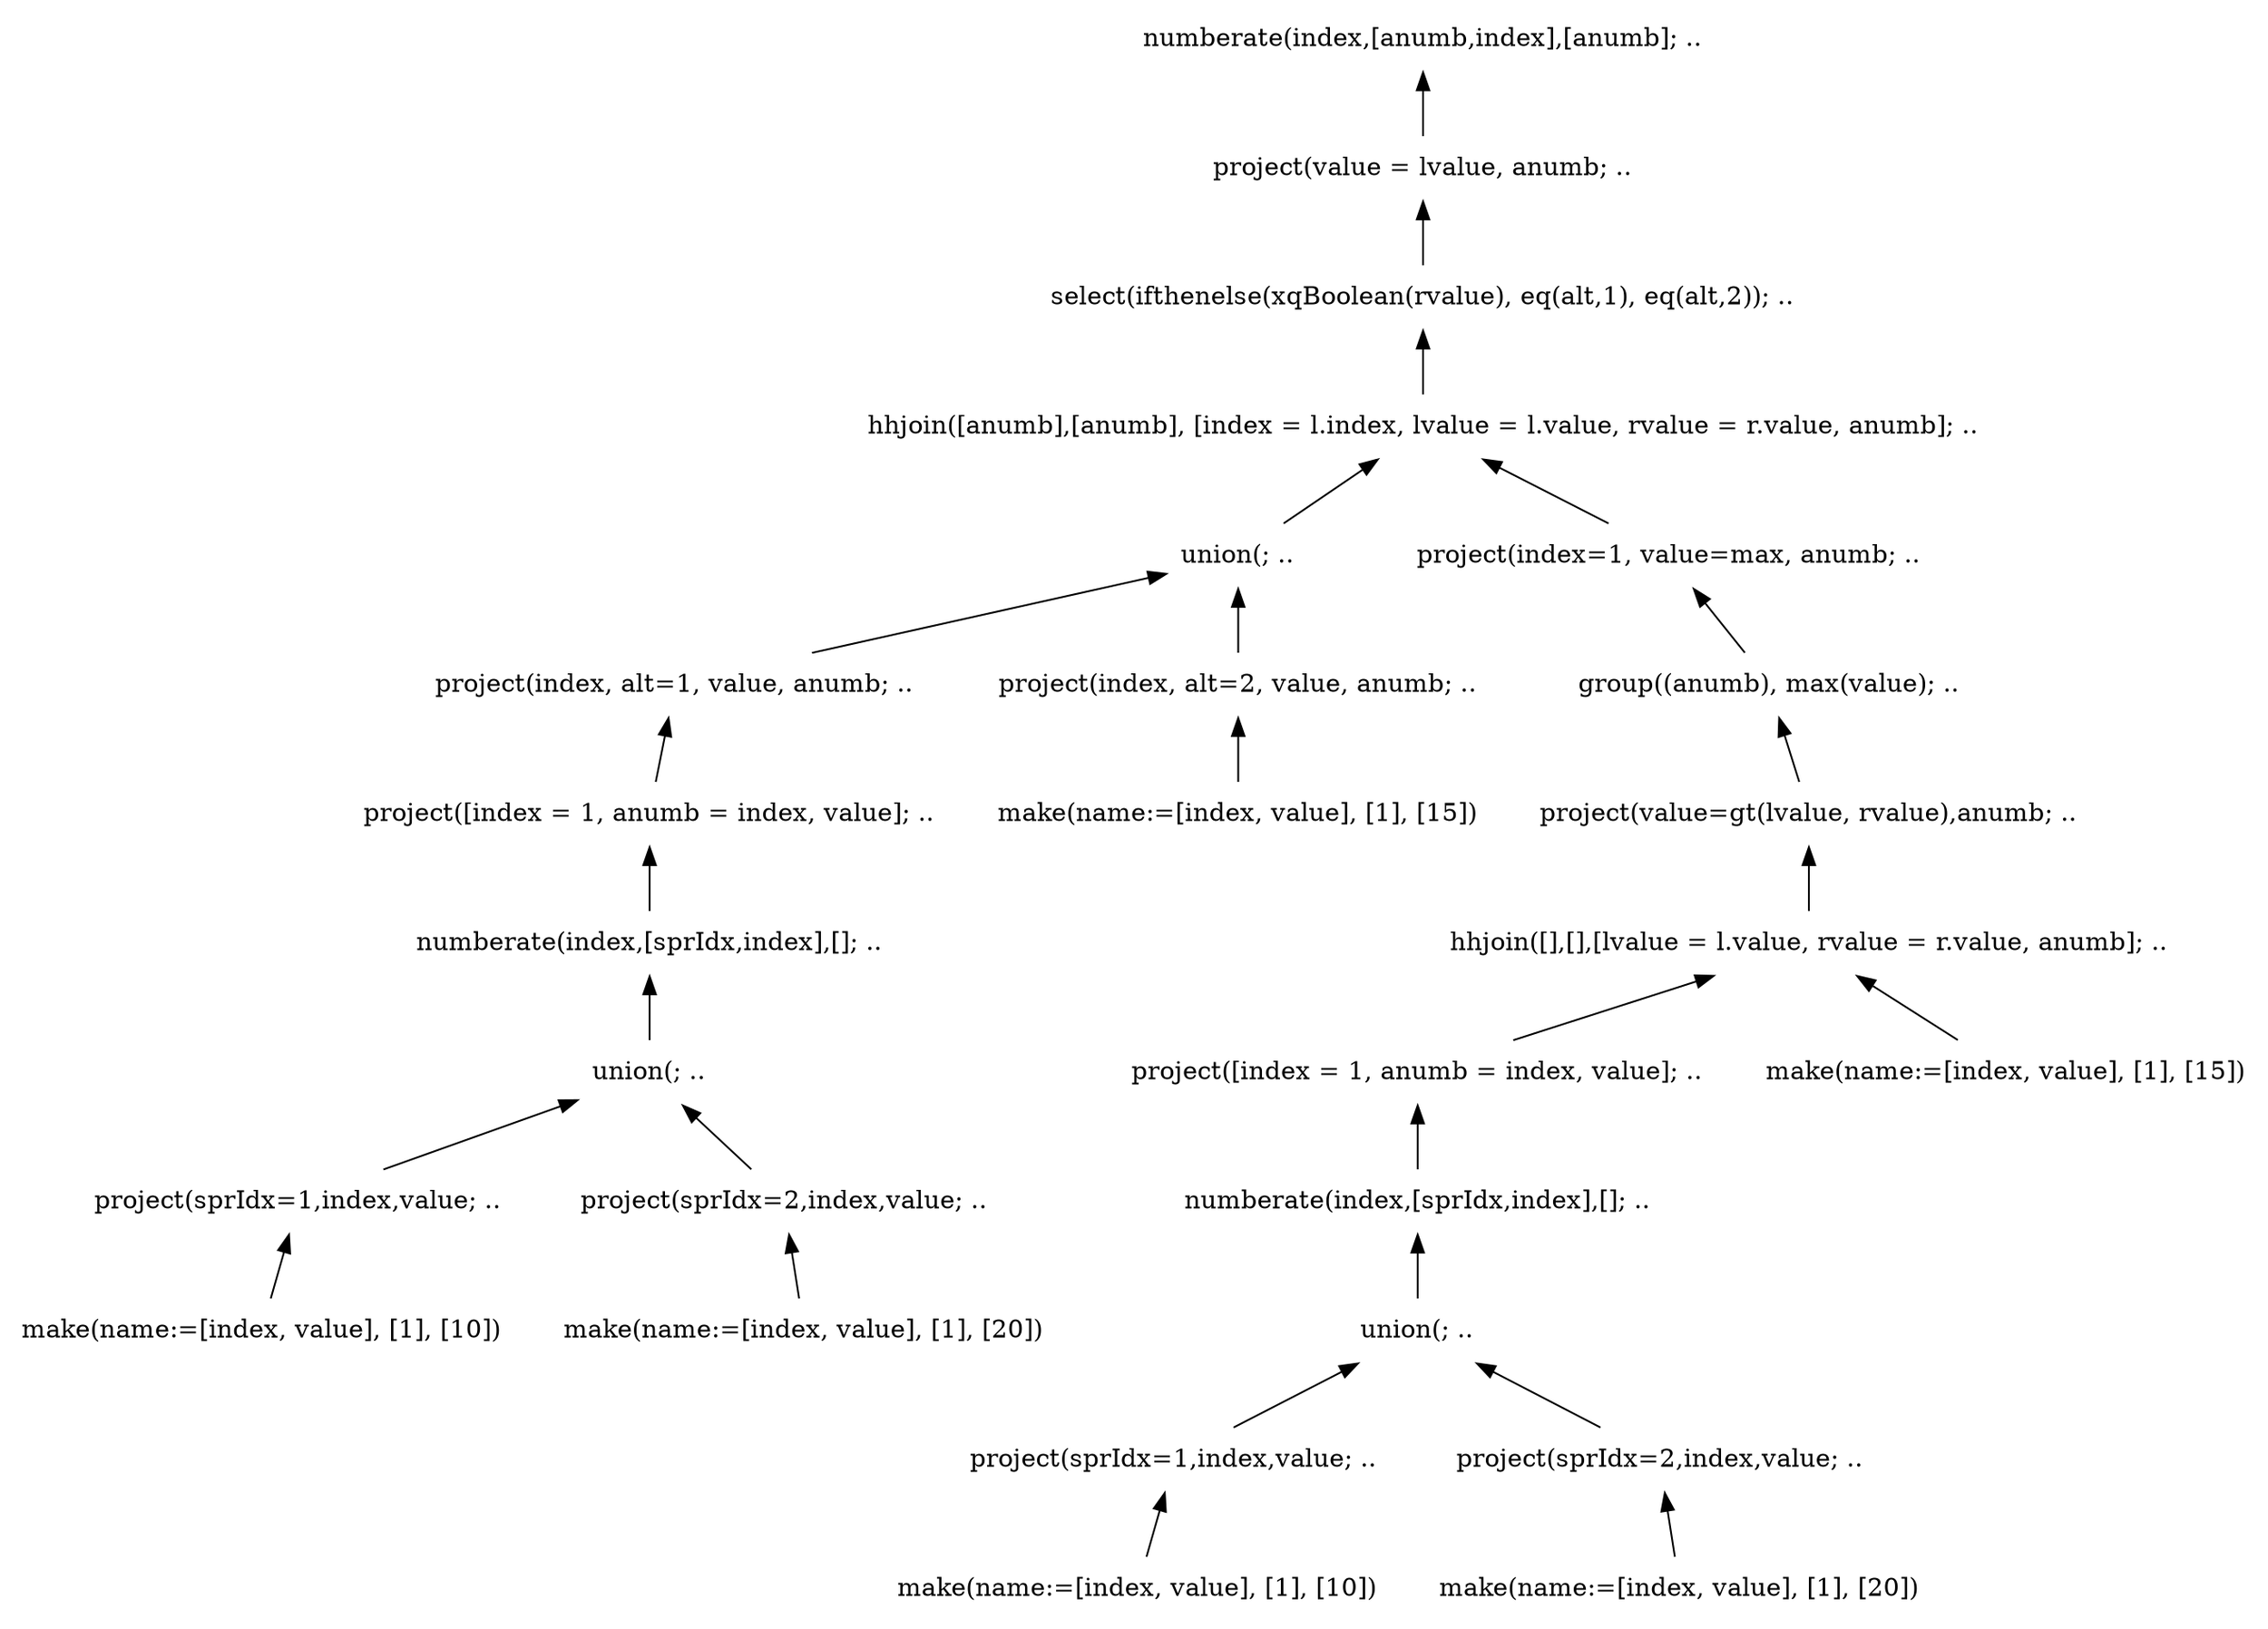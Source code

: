 digraph AST {
edge [color=black, dir=both, weight=1, fontcolor=black, arrowhead=none, arrowtail=normal]
node [shape=plaintext]
  numberate1 -> project2
    project2 -> select3
      select3 -> hhjoin4
        hhjoin4 -> union5
          union5 -> project6
            project6 -> project7
              project7 -> numberate8
                numberate8 -> union9
                  union9 -> project10
                    project10 -> make11
make11 [label="make(name:=[index, value], [1], [10])"]
project10 [label="project(sprIdx=1,index,value; .."]
                    union9 -> project12
                      project12 -> make13
make13 [label="make(name:=[index, value], [1], [20])"]
project12 [label="project(sprIdx=2,index,value; .."]
union9 [label="union(; .."]
numberate8 [label="numberate(index,[sprIdx,index],[]; .."]
project7 [label="project([index = 1, anumb = index, value]; .."]
project6 [label="project(index, alt=1, value, anumb; .."]
            union5 -> project14
              project14 -> make15
make15 [label="make(name:=[index, value], [1], [15])"]
project14 [label="project(index, alt=2, value, anumb; .."]
union5 [label="union(; .."]
          hhjoin4 -> project16
            project16 -> group17
              group17 -> project18
                project18 -> hhjoin19
                  hhjoin19 -> project20
                    project20 -> numberate21
                      numberate21 -> union22
                        union22 -> project23
                          project23 -> make24
make24 [label="make(name:=[index, value], [1], [10])"]
project23 [label="project(sprIdx=1,index,value; .."]
                          union22 -> project25
                            project25 -> make26
make26 [label="make(name:=[index, value], [1], [20])"]
project25 [label="project(sprIdx=2,index,value; .."]
union22 [label="union(; .."]
numberate21 [label="numberate(index,[sprIdx,index],[]; .."]
project20 [label="project([index = 1, anumb = index, value]; .."]
                    hhjoin19 -> make27
make27 [label="make(name:=[index, value], [1], [15])"]
hhjoin19 [label="hhjoin([],[],[lvalue = l.value, rvalue = r.value, anumb]; .."]
project18 [label="project(value=gt(lvalue, rvalue),anumb; .."]
group17 [label="group((anumb), max(value); .."]
project16 [label="project(index=1, value=max, anumb; .."]
hhjoin4 [label="hhjoin([anumb],[anumb], [index = l.index, lvalue = l.value, rvalue = r.value, anumb]; .."]
select3 [label="select(ifthenelse(xqBoolean(rvalue), eq(alt,1), eq(alt,2)); .."]
project2 [label="project(value = lvalue, anumb; .."]
numberate1 [label="numberate(index,[anumb,index],[anumb]; .."]

}